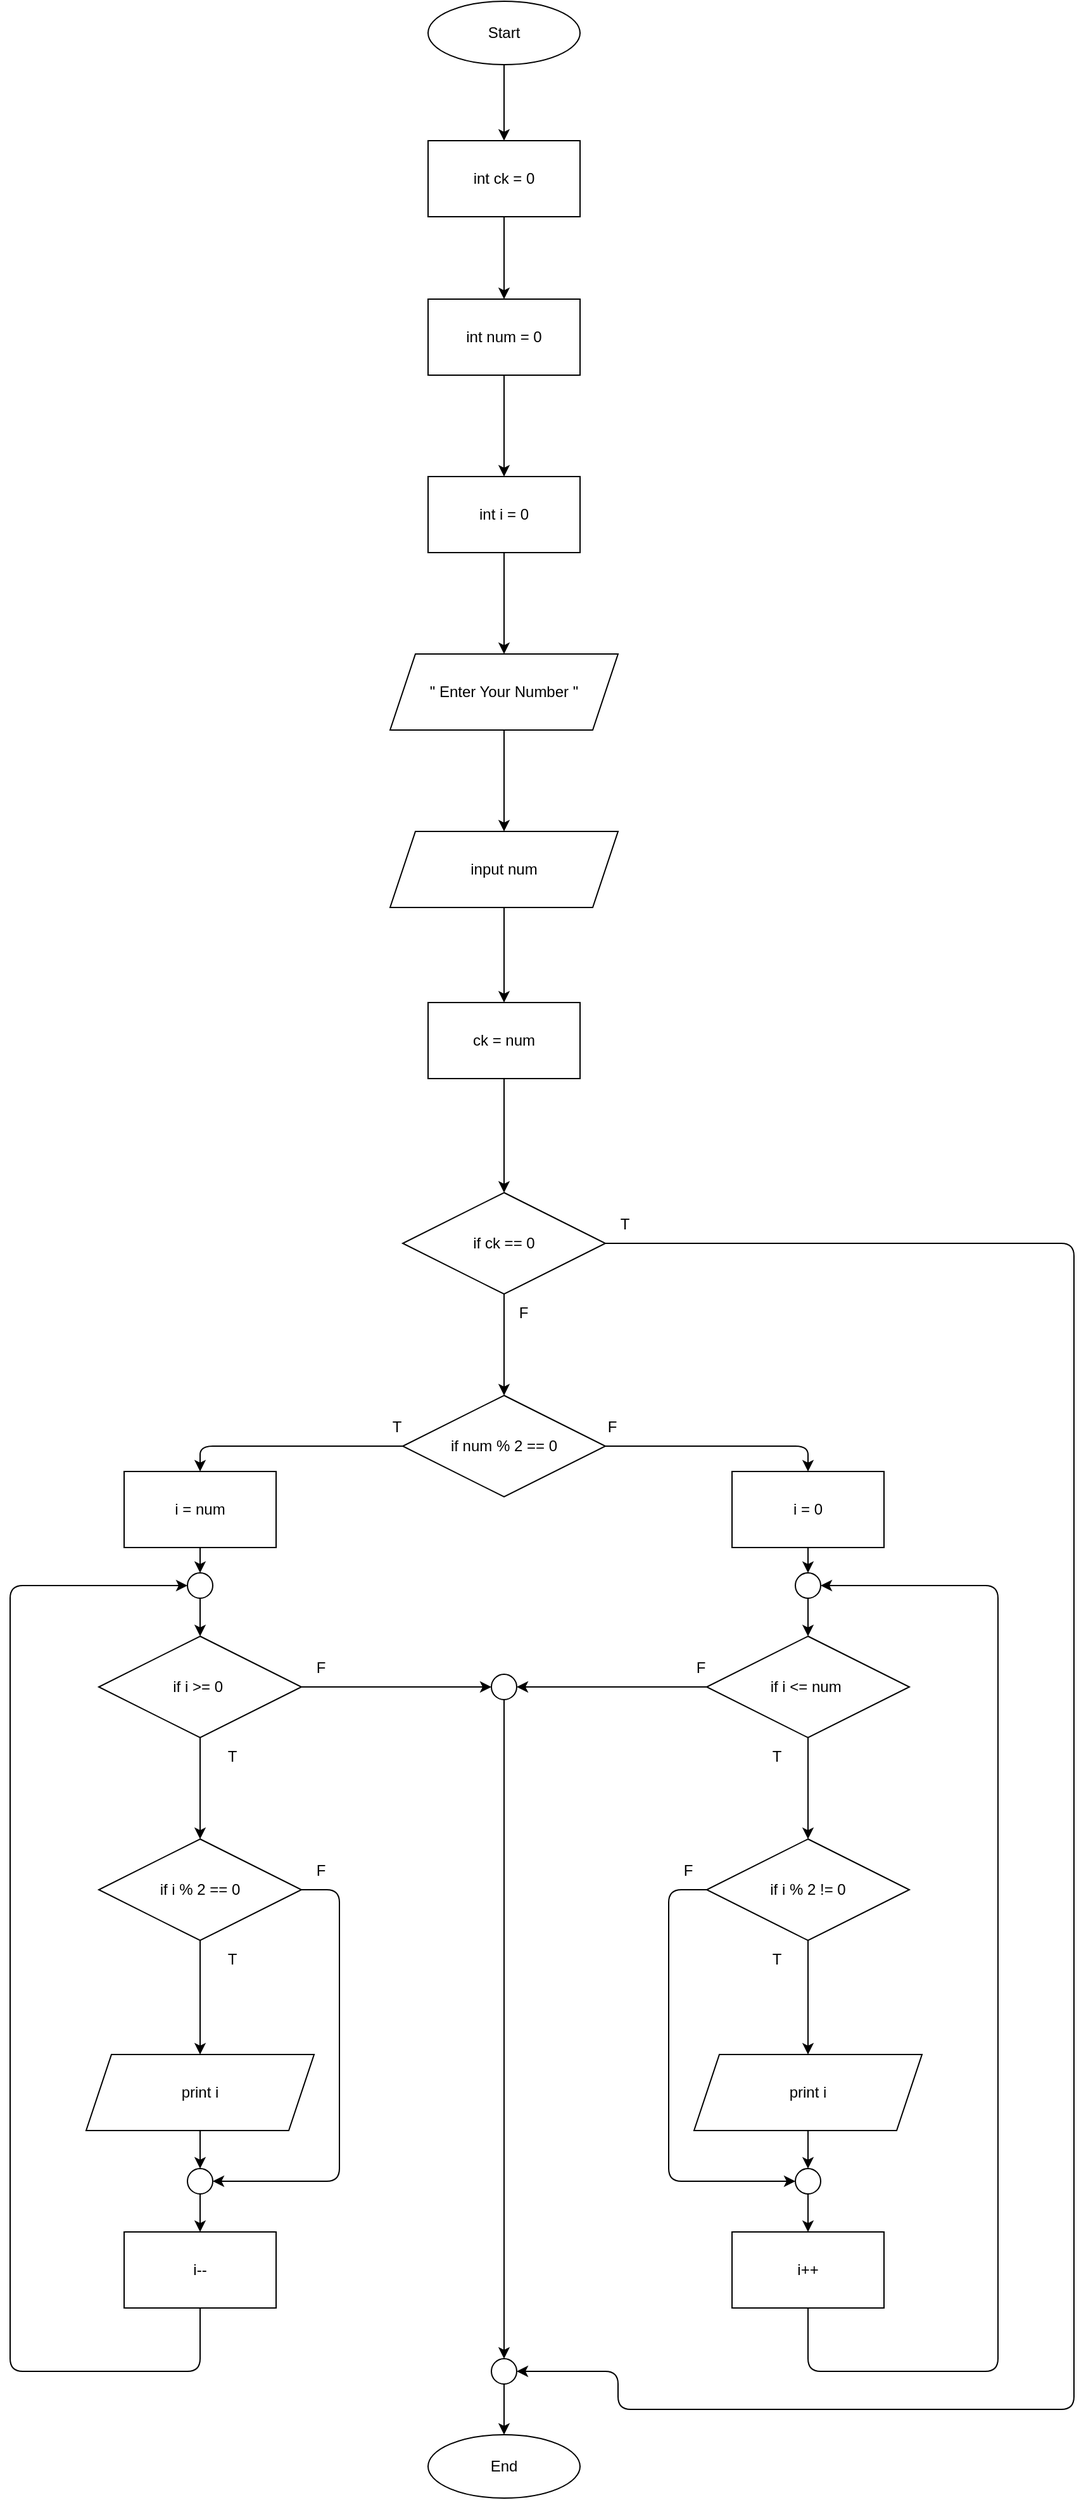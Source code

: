 <mxfile>
    <diagram id="b2GhXJtnaBpNszFHx5U0" name="Page-1">
        <mxGraphModel dx="4737" dy="4267" grid="1" gridSize="10" guides="1" tooltips="1" connect="1" arrows="1" fold="1" page="1" pageScale="1" pageWidth="850" pageHeight="1100" math="0" shadow="0">
            <root>
                <mxCell id="0"/>
                <mxCell id="1" parent="0"/>
                <mxCell id="8" value="" style="edgeStyle=none;html=1;" edge="1" parent="1" source="83" target="7">
                    <mxGeometry relative="1" as="geometry"/>
                </mxCell>
                <mxCell id="6" value="Start" style="ellipse;whiteSpace=wrap;html=1;" vertex="1" parent="1">
                    <mxGeometry x="-90" y="-970" width="120" height="50" as="geometry"/>
                </mxCell>
                <mxCell id="20" value="" style="edgeStyle=none;html=1;" edge="1" parent="1" source="7" target="19">
                    <mxGeometry relative="1" as="geometry"/>
                </mxCell>
                <mxCell id="7" value="int num = 0" style="whiteSpace=wrap;html=1;" vertex="1" parent="1">
                    <mxGeometry x="-90" y="-735" width="120" height="60" as="geometry"/>
                </mxCell>
                <mxCell id="22" value="" style="edgeStyle=none;html=1;" edge="1" parent="1" source="19" target="21">
                    <mxGeometry relative="1" as="geometry"/>
                </mxCell>
                <mxCell id="19" value="int i = 0" style="whiteSpace=wrap;html=1;" vertex="1" parent="1">
                    <mxGeometry x="-90" y="-595" width="120" height="60" as="geometry"/>
                </mxCell>
                <mxCell id="24" value="" style="edgeStyle=none;html=1;" edge="1" parent="1" source="21" target="23">
                    <mxGeometry relative="1" as="geometry"/>
                </mxCell>
                <mxCell id="21" value="&quot; Enter Your Number &quot;" style="shape=parallelogram;perimeter=parallelogramPerimeter;whiteSpace=wrap;html=1;fixedSize=1;" vertex="1" parent="1">
                    <mxGeometry x="-120" y="-455" width="180" height="60" as="geometry"/>
                </mxCell>
                <mxCell id="88" value="" style="edgeStyle=none;html=1;" edge="1" parent="1" source="23">
                    <mxGeometry relative="1" as="geometry">
                        <mxPoint x="-30" y="-180" as="targetPoint"/>
                    </mxGeometry>
                </mxCell>
                <mxCell id="23" value="input num" style="shape=parallelogram;perimeter=parallelogramPerimeter;whiteSpace=wrap;html=1;fixedSize=1;" vertex="1" parent="1">
                    <mxGeometry x="-120" y="-315" width="180" height="60" as="geometry"/>
                </mxCell>
                <mxCell id="30" value="" style="edgeStyle=none;html=1;entryX=0.5;entryY=0;entryDx=0;entryDy=0;exitX=0;exitY=0.5;exitDx=0;exitDy=0;" edge="1" parent="1" source="81" target="29">
                    <mxGeometry relative="1" as="geometry">
                        <Array as="points">
                            <mxPoint x="-270" y="170"/>
                        </Array>
                    </mxGeometry>
                </mxCell>
                <mxCell id="52" style="edgeStyle=none;html=1;exitX=1;exitY=0.5;exitDx=0;exitDy=0;entryX=0.5;entryY=0;entryDx=0;entryDy=0;" edge="1" parent="1" source="81" target="50">
                    <mxGeometry relative="1" as="geometry">
                        <Array as="points">
                            <mxPoint x="210" y="170"/>
                        </Array>
                    </mxGeometry>
                </mxCell>
                <mxCell id="82" value="" style="edgeStyle=none;html=1;" edge="1" parent="1" source="25" target="81">
                    <mxGeometry relative="1" as="geometry"/>
                </mxCell>
                <mxCell id="93" style="edgeStyle=none;html=1;entryX=1;entryY=0.5;entryDx=0;entryDy=0;" edge="1" parent="1" source="25" target="94">
                    <mxGeometry relative="1" as="geometry">
                        <mxPoint x="440" y="650" as="targetPoint"/>
                        <Array as="points">
                            <mxPoint x="420" y="10"/>
                            <mxPoint x="420" y="930"/>
                            <mxPoint x="60" y="930"/>
                            <mxPoint x="60" y="900"/>
                        </Array>
                    </mxGeometry>
                </mxCell>
                <mxCell id="25" value="if ck == 0" style="rhombus;whiteSpace=wrap;html=1;" vertex="1" parent="1">
                    <mxGeometry x="-110" y="-30" width="160" height="80" as="geometry"/>
                </mxCell>
                <mxCell id="34" value="" style="edgeStyle=none;html=1;" edge="1" parent="1" source="47" target="33">
                    <mxGeometry relative="1" as="geometry"/>
                </mxCell>
                <mxCell id="29" value="i = num" style="whiteSpace=wrap;html=1;" vertex="1" parent="1">
                    <mxGeometry x="-330" y="190" width="120" height="60" as="geometry"/>
                </mxCell>
                <mxCell id="36" value="" style="edgeStyle=none;html=1;" edge="1" parent="1" source="33" target="35">
                    <mxGeometry relative="1" as="geometry"/>
                </mxCell>
                <mxCell id="33" value="if i &amp;gt;= 0&amp;nbsp;" style="rhombus;whiteSpace=wrap;html=1;" vertex="1" parent="1">
                    <mxGeometry x="-350" y="320" width="160" height="80" as="geometry"/>
                </mxCell>
                <mxCell id="40" value="" style="edgeStyle=none;html=1;" edge="1" parent="1" source="35" target="39">
                    <mxGeometry relative="1" as="geometry"/>
                </mxCell>
                <mxCell id="45" style="edgeStyle=none;html=1;exitX=1;exitY=0.5;exitDx=0;exitDy=0;entryX=1;entryY=0.5;entryDx=0;entryDy=0;" edge="1" parent="1" source="35" target="43">
                    <mxGeometry relative="1" as="geometry">
                        <Array as="points">
                            <mxPoint x="-160" y="520"/>
                            <mxPoint x="-160" y="750"/>
                        </Array>
                    </mxGeometry>
                </mxCell>
                <mxCell id="35" value="if i % 2 == 0" style="rhombus;whiteSpace=wrap;html=1;" vertex="1" parent="1">
                    <mxGeometry x="-350" y="480" width="160" height="80" as="geometry"/>
                </mxCell>
                <mxCell id="42" value="" style="edgeStyle=none;html=1;" edge="1" parent="1" source="43" target="41">
                    <mxGeometry relative="1" as="geometry"/>
                </mxCell>
                <mxCell id="39" value="print i" style="shape=parallelogram;perimeter=parallelogramPerimeter;whiteSpace=wrap;html=1;fixedSize=1;" vertex="1" parent="1">
                    <mxGeometry x="-360" y="650" width="180" height="60" as="geometry"/>
                </mxCell>
                <mxCell id="49" style="edgeStyle=none;html=1;exitX=0.5;exitY=1;exitDx=0;exitDy=0;entryX=0;entryY=0.5;entryDx=0;entryDy=0;" edge="1" parent="1" source="41" target="47">
                    <mxGeometry relative="1" as="geometry">
                        <Array as="points">
                            <mxPoint x="-270" y="900"/>
                            <mxPoint x="-420" y="900"/>
                            <mxPoint x="-420" y="280"/>
                        </Array>
                    </mxGeometry>
                </mxCell>
                <mxCell id="41" value="i--" style="whiteSpace=wrap;html=1;" vertex="1" parent="1">
                    <mxGeometry x="-330" y="790" width="120" height="60" as="geometry"/>
                </mxCell>
                <mxCell id="44" value="" style="edgeStyle=none;html=1;" edge="1" parent="1" source="39" target="43">
                    <mxGeometry relative="1" as="geometry">
                        <mxPoint x="-270" y="710" as="sourcePoint"/>
                        <mxPoint x="-270" y="790" as="targetPoint"/>
                    </mxGeometry>
                </mxCell>
                <mxCell id="43" value="" style="ellipse;whiteSpace=wrap;html=1;aspect=fixed;" vertex="1" parent="1">
                    <mxGeometry x="-280" y="740" width="20" height="20" as="geometry"/>
                </mxCell>
                <mxCell id="48" value="" style="edgeStyle=none;html=1;" edge="1" parent="1" source="29" target="47">
                    <mxGeometry relative="1" as="geometry">
                        <mxPoint x="-270" y="250" as="sourcePoint"/>
                        <mxPoint x="-270" y="320" as="targetPoint"/>
                    </mxGeometry>
                </mxCell>
                <mxCell id="47" value="" style="ellipse;whiteSpace=wrap;html=1;aspect=fixed;" vertex="1" parent="1">
                    <mxGeometry x="-280" y="270" width="20" height="20" as="geometry"/>
                </mxCell>
                <mxCell id="67" style="edgeStyle=none;html=1;exitX=0.5;exitY=1;exitDx=0;exitDy=0;entryX=0.5;entryY=0;entryDx=0;entryDy=0;" edge="1" parent="1" source="50" target="65">
                    <mxGeometry relative="1" as="geometry"/>
                </mxCell>
                <mxCell id="50" value="i = 0" style="whiteSpace=wrap;html=1;" vertex="1" parent="1">
                    <mxGeometry x="150" y="190" width="120" height="60" as="geometry"/>
                </mxCell>
                <mxCell id="53" value="" style="edgeStyle=none;html=1;" edge="1" parent="1" source="65" target="55">
                    <mxGeometry relative="1" as="geometry"/>
                </mxCell>
                <mxCell id="54" value="" style="edgeStyle=none;html=1;" edge="1" parent="1" source="55" target="58">
                    <mxGeometry relative="1" as="geometry"/>
                </mxCell>
                <mxCell id="75" style="edgeStyle=none;html=1;exitX=0;exitY=0.5;exitDx=0;exitDy=0;entryX=1;entryY=0.5;entryDx=0;entryDy=0;" edge="1" parent="1" source="55" target="73">
                    <mxGeometry relative="1" as="geometry"/>
                </mxCell>
                <mxCell id="55" value="if i &amp;lt;= num&amp;nbsp;" style="rhombus;whiteSpace=wrap;html=1;" vertex="1" parent="1">
                    <mxGeometry x="130" y="320" width="160" height="80" as="geometry"/>
                </mxCell>
                <mxCell id="56" value="" style="edgeStyle=none;html=1;" edge="1" parent="1" source="58" target="60">
                    <mxGeometry relative="1" as="geometry"/>
                </mxCell>
                <mxCell id="68" style="edgeStyle=none;html=1;exitX=0;exitY=0.5;exitDx=0;exitDy=0;entryX=0;entryY=0.5;entryDx=0;entryDy=0;" edge="1" parent="1" source="58" target="64">
                    <mxGeometry relative="1" as="geometry">
                        <Array as="points">
                            <mxPoint x="100" y="520"/>
                            <mxPoint x="100" y="750"/>
                        </Array>
                    </mxGeometry>
                </mxCell>
                <mxCell id="58" value="if i % 2 != 0" style="rhombus;whiteSpace=wrap;html=1;" vertex="1" parent="1">
                    <mxGeometry x="130" y="480" width="160" height="80" as="geometry"/>
                </mxCell>
                <mxCell id="59" value="" style="edgeStyle=none;html=1;" edge="1" parent="1" source="64" target="62">
                    <mxGeometry relative="1" as="geometry"/>
                </mxCell>
                <mxCell id="60" value="print i" style="shape=parallelogram;perimeter=parallelogramPerimeter;whiteSpace=wrap;html=1;fixedSize=1;" vertex="1" parent="1">
                    <mxGeometry x="120" y="650" width="180" height="60" as="geometry"/>
                </mxCell>
                <mxCell id="69" style="edgeStyle=none;html=1;exitX=0.5;exitY=1;exitDx=0;exitDy=0;entryX=1;entryY=0.5;entryDx=0;entryDy=0;" edge="1" parent="1" source="62" target="65">
                    <mxGeometry relative="1" as="geometry">
                        <Array as="points">
                            <mxPoint x="210" y="900"/>
                            <mxPoint x="360" y="900"/>
                            <mxPoint x="360" y="280"/>
                        </Array>
                    </mxGeometry>
                </mxCell>
                <mxCell id="62" value="i++" style="whiteSpace=wrap;html=1;" vertex="1" parent="1">
                    <mxGeometry x="150" y="790" width="120" height="60" as="geometry"/>
                </mxCell>
                <mxCell id="63" value="" style="edgeStyle=none;html=1;" edge="1" parent="1" source="60" target="64">
                    <mxGeometry relative="1" as="geometry">
                        <mxPoint x="210" y="710" as="sourcePoint"/>
                        <mxPoint x="210" y="790" as="targetPoint"/>
                    </mxGeometry>
                </mxCell>
                <mxCell id="64" value="" style="ellipse;whiteSpace=wrap;html=1;aspect=fixed;" vertex="1" parent="1">
                    <mxGeometry x="200" y="740" width="20" height="20" as="geometry"/>
                </mxCell>
                <mxCell id="65" value="" style="ellipse;whiteSpace=wrap;html=1;aspect=fixed;" vertex="1" parent="1">
                    <mxGeometry x="200" y="270" width="20" height="20" as="geometry"/>
                </mxCell>
                <mxCell id="71" value="End" style="ellipse;whiteSpace=wrap;html=1;" vertex="1" parent="1">
                    <mxGeometry x="-90" y="950" width="120" height="50" as="geometry"/>
                </mxCell>
                <mxCell id="74" value="" style="edgeStyle=none;html=1;entryX=0;entryY=0.5;entryDx=0;entryDy=0;" edge="1" parent="1" source="33" target="73">
                    <mxGeometry relative="1" as="geometry">
                        <mxPoint x="-190" y="360" as="sourcePoint"/>
                        <mxPoint x="130" y="360" as="targetPoint"/>
                    </mxGeometry>
                </mxCell>
                <mxCell id="76" style="edgeStyle=none;html=1;exitX=0.5;exitY=1;exitDx=0;exitDy=0;entryX=0.5;entryY=0;entryDx=0;entryDy=0;" edge="1" parent="1" source="94" target="71">
                    <mxGeometry relative="1" as="geometry"/>
                </mxCell>
                <mxCell id="73" value="" style="ellipse;whiteSpace=wrap;html=1;aspect=fixed;" vertex="1" parent="1">
                    <mxGeometry x="-40" y="350" width="20" height="20" as="geometry"/>
                </mxCell>
                <mxCell id="81" value="if num % 2 == 0" style="rhombus;whiteSpace=wrap;html=1;" vertex="1" parent="1">
                    <mxGeometry x="-110" y="130" width="160" height="80" as="geometry"/>
                </mxCell>
                <mxCell id="91" value="" style="edgeStyle=none;html=1;" edge="1" parent="1" source="84" target="25">
                    <mxGeometry relative="1" as="geometry"/>
                </mxCell>
                <mxCell id="84" value="ck = num" style="whiteSpace=wrap;html=1;" vertex="1" parent="1">
                    <mxGeometry x="-90" y="-180" width="120" height="60" as="geometry"/>
                </mxCell>
                <mxCell id="92" value="" style="edgeStyle=none;html=1;" edge="1" parent="1" source="6" target="83">
                    <mxGeometry relative="1" as="geometry">
                        <mxPoint x="-30" y="-920" as="sourcePoint"/>
                        <mxPoint x="-30" y="-735" as="targetPoint"/>
                    </mxGeometry>
                </mxCell>
                <mxCell id="83" value="int ck = 0" style="whiteSpace=wrap;html=1;" vertex="1" parent="1">
                    <mxGeometry x="-90" y="-860" width="120" height="60" as="geometry"/>
                </mxCell>
                <mxCell id="95" value="" style="edgeStyle=none;html=1;exitX=0.5;exitY=1;exitDx=0;exitDy=0;entryX=0.5;entryY=0;entryDx=0;entryDy=0;" edge="1" parent="1" source="73" target="94">
                    <mxGeometry relative="1" as="geometry">
                        <mxPoint x="-30" y="370" as="sourcePoint"/>
                        <mxPoint x="-30" y="950" as="targetPoint"/>
                    </mxGeometry>
                </mxCell>
                <mxCell id="94" value="" style="ellipse;whiteSpace=wrap;html=1;aspect=fixed;" vertex="1" parent="1">
                    <mxGeometry x="-40" y="890" width="20" height="20" as="geometry"/>
                </mxCell>
                <mxCell id="96" value="T" style="text;html=1;align=center;verticalAlign=middle;resizable=0;points=[];autosize=1;strokeColor=none;fillColor=none;" vertex="1" parent="1">
                    <mxGeometry x="50" y="-20" width="30" height="30" as="geometry"/>
                </mxCell>
                <mxCell id="97" value="T" style="text;html=1;align=center;verticalAlign=middle;resizable=0;points=[];autosize=1;strokeColor=none;fillColor=none;" vertex="1" parent="1">
                    <mxGeometry x="-130" y="140" width="30" height="30" as="geometry"/>
                </mxCell>
                <mxCell id="98" value="F" style="text;html=1;align=center;verticalAlign=middle;resizable=0;points=[];autosize=1;strokeColor=none;fillColor=none;" vertex="1" parent="1">
                    <mxGeometry x="-30" y="50" width="30" height="30" as="geometry"/>
                </mxCell>
                <mxCell id="99" value="F" style="text;html=1;align=center;verticalAlign=middle;resizable=0;points=[];autosize=1;strokeColor=none;fillColor=none;" vertex="1" parent="1">
                    <mxGeometry x="40" y="140" width="30" height="30" as="geometry"/>
                </mxCell>
                <mxCell id="100" value="F" style="text;html=1;align=center;verticalAlign=middle;resizable=0;points=[];autosize=1;strokeColor=none;fillColor=none;" vertex="1" parent="1">
                    <mxGeometry x="-190" y="330" width="30" height="30" as="geometry"/>
                </mxCell>
                <mxCell id="101" value="F" style="text;html=1;align=center;verticalAlign=middle;resizable=0;points=[];autosize=1;strokeColor=none;fillColor=none;" vertex="1" parent="1">
                    <mxGeometry x="110" y="330" width="30" height="30" as="geometry"/>
                </mxCell>
                <mxCell id="102" value="F" style="text;html=1;align=center;verticalAlign=middle;resizable=0;points=[];autosize=1;strokeColor=none;fillColor=none;" vertex="1" parent="1">
                    <mxGeometry x="-190" y="490" width="30" height="30" as="geometry"/>
                </mxCell>
                <mxCell id="103" value="F" style="text;html=1;align=center;verticalAlign=middle;resizable=0;points=[];autosize=1;strokeColor=none;fillColor=none;" vertex="1" parent="1">
                    <mxGeometry x="100" y="490" width="30" height="30" as="geometry"/>
                </mxCell>
                <mxCell id="104" value="T" style="text;html=1;align=center;verticalAlign=middle;resizable=0;points=[];autosize=1;strokeColor=none;fillColor=none;" vertex="1" parent="1">
                    <mxGeometry x="-260" y="400" width="30" height="30" as="geometry"/>
                </mxCell>
                <mxCell id="105" value="T" style="text;html=1;align=center;verticalAlign=middle;resizable=0;points=[];autosize=1;strokeColor=none;fillColor=none;" vertex="1" parent="1">
                    <mxGeometry x="170" y="400" width="30" height="30" as="geometry"/>
                </mxCell>
                <mxCell id="106" value="T" style="text;html=1;align=center;verticalAlign=middle;resizable=0;points=[];autosize=1;strokeColor=none;fillColor=none;" vertex="1" parent="1">
                    <mxGeometry x="-260" y="560" width="30" height="30" as="geometry"/>
                </mxCell>
                <mxCell id="107" value="T" style="text;html=1;align=center;verticalAlign=middle;resizable=0;points=[];autosize=1;strokeColor=none;fillColor=none;" vertex="1" parent="1">
                    <mxGeometry x="170" y="560" width="30" height="30" as="geometry"/>
                </mxCell>
            </root>
        </mxGraphModel>
    </diagram>
</mxfile>